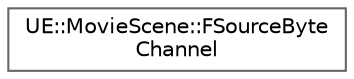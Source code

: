 digraph "Graphical Class Hierarchy"
{
 // INTERACTIVE_SVG=YES
 // LATEX_PDF_SIZE
  bgcolor="transparent";
  edge [fontname=Helvetica,fontsize=10,labelfontname=Helvetica,labelfontsize=10];
  node [fontname=Helvetica,fontsize=10,shape=box,height=0.2,width=0.4];
  rankdir="LR";
  Node0 [id="Node000000",label="UE::MovieScene::FSourceByte\lChannel",height=0.2,width=0.4,color="grey40", fillcolor="white", style="filled",URL="$dc/d26/structUE_1_1MovieScene_1_1FSourceByteChannel.html",tooltip="The component data for evaluating a byte channel."];
}
